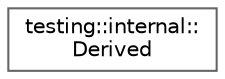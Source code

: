 digraph "Graphical Class Hierarchy"
{
 // LATEX_PDF_SIZE
  bgcolor="transparent";
  edge [fontname=Helvetica,fontsize=10,labelfontname=Helvetica,labelfontsize=10];
  node [fontname=Helvetica,fontsize=10,shape=box,height=0.2,width=0.4];
  rankdir="LR";
  Node0 [id="Node000000",label="testing::internal::\lDerived",height=0.2,width=0.4,color="grey40", fillcolor="white", style="filled",URL="$classtesting_1_1internal_1_1_derived.html",tooltip=" "];
}
